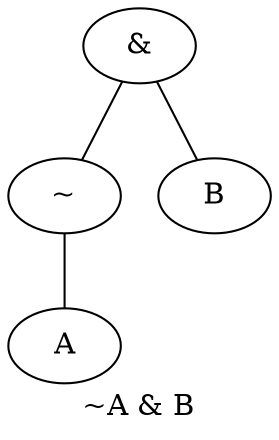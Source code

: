 graph ""
	{
	label="~A & B"
	n001 -- n002 ;
	n001 -- n003 ;
	n002 -- n004 ;
	n001 [label="&"] ;
	n002 [label="~"] ;
	n003 [label="B"] ;
	n004 [label="A"] ;
	}
